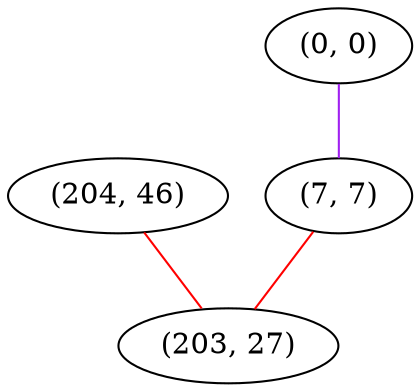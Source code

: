 graph "" {
"(204, 46)";
"(0, 0)";
"(7, 7)";
"(203, 27)";
"(204, 46)" -- "(203, 27)"  [color=red, key=0, weight=1];
"(0, 0)" -- "(7, 7)"  [color=purple, key=0, weight=4];
"(7, 7)" -- "(203, 27)"  [color=red, key=0, weight=1];
}
